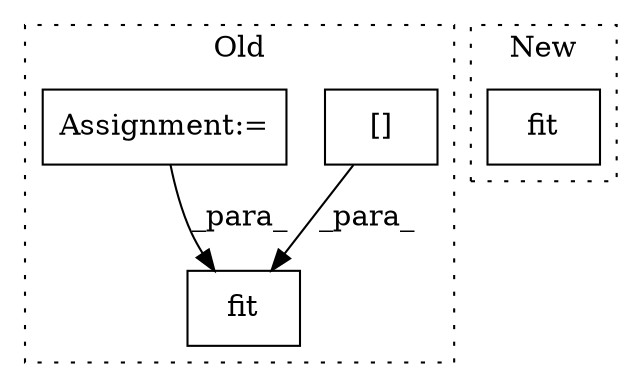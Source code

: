 digraph G {
subgraph cluster0 {
1 [label="[]" a="2" s="397,446" l="7,2" shape="box"];
3 [label="fit" a="32" s="393,450" l="4,1" shape="box"];
4 [label="Assignment:=" a="7" s="248" l="1" shape="box"];
label = "Old";
style="dotted";
}
subgraph cluster1 {
2 [label="fit" a="32" s="375,382" l="4,1" shape="box"];
label = "New";
style="dotted";
}
1 -> 3 [label="_para_"];
4 -> 3 [label="_para_"];
}
